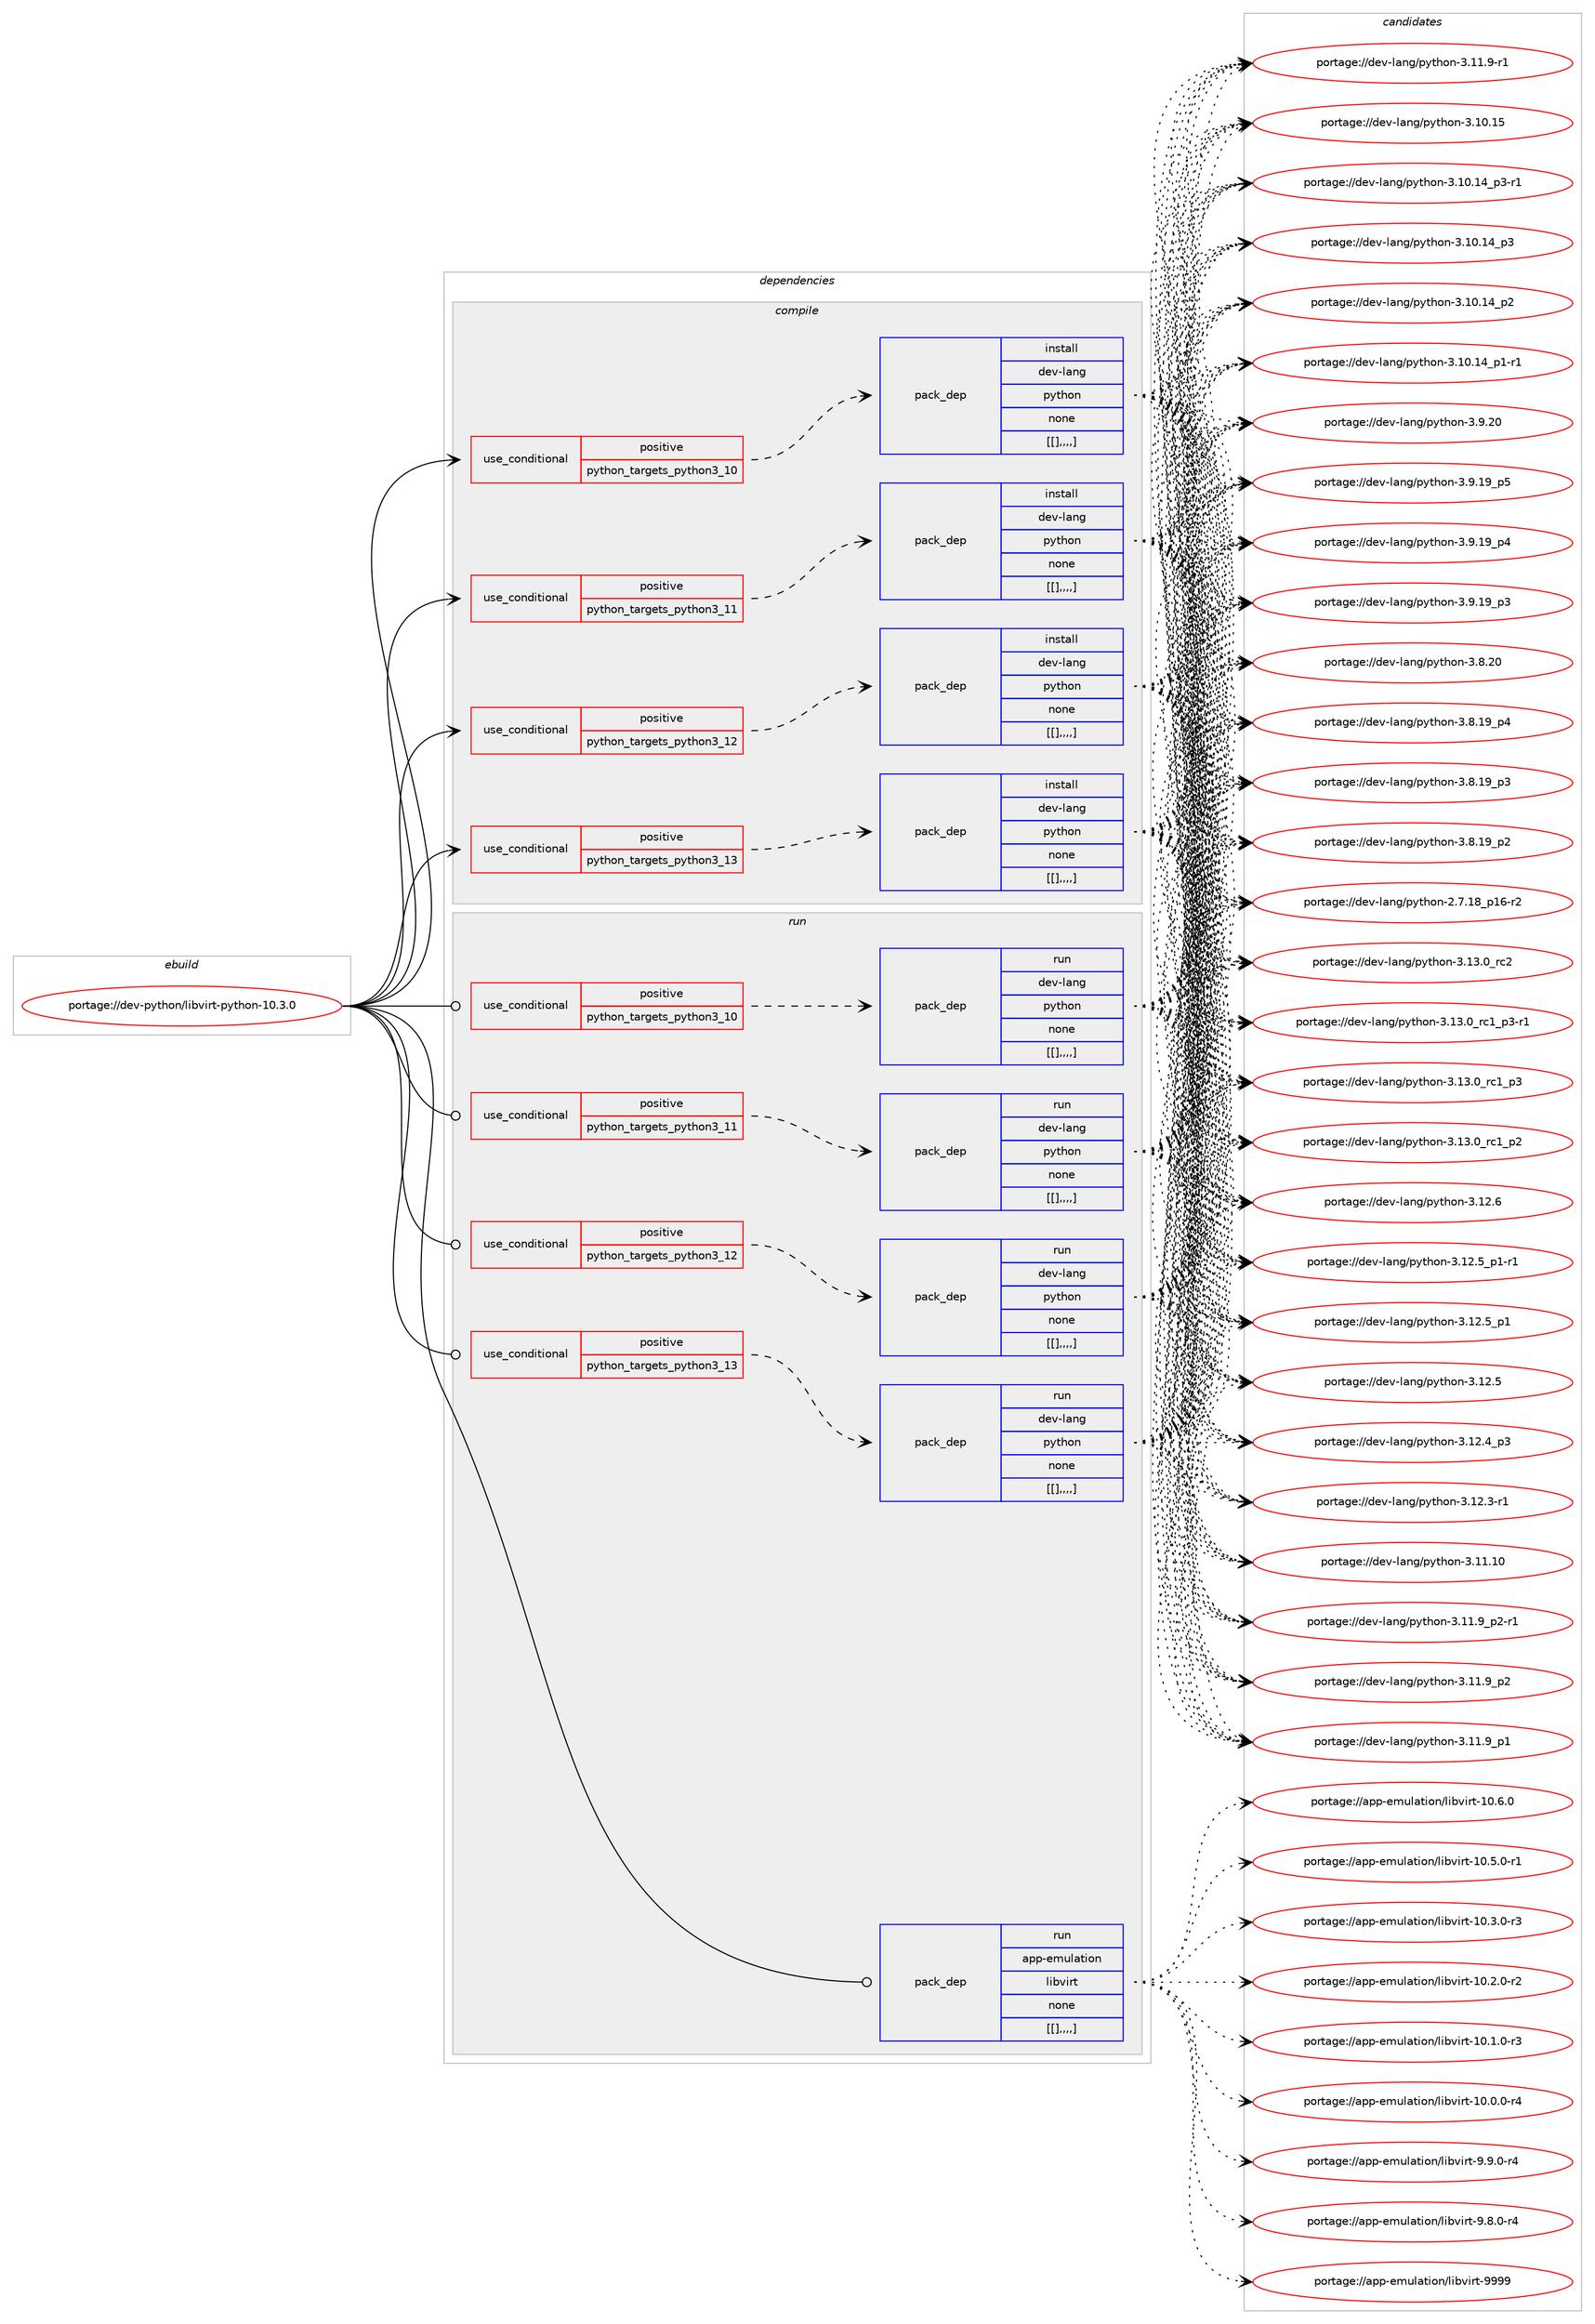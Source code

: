 digraph prolog {

# *************
# Graph options
# *************

newrank=true;
concentrate=true;
compound=true;
graph [rankdir=LR,fontname=Helvetica,fontsize=10,ranksep=1.5];#, ranksep=2.5, nodesep=0.2];
edge  [arrowhead=vee];
node  [fontname=Helvetica,fontsize=10];

# **********
# The ebuild
# **********

subgraph cluster_leftcol {
color=gray;
label=<<i>ebuild</i>>;
id [label="portage://dev-python/libvirt-python-10.3.0", color=red, width=4, href="../dev-python/libvirt-python-10.3.0.svg"];
}

# ****************
# The dependencies
# ****************

subgraph cluster_midcol {
color=gray;
label=<<i>dependencies</i>>;
subgraph cluster_compile {
fillcolor="#eeeeee";
style=filled;
label=<<i>compile</i>>;
subgraph cond34933 {
dependency151051 [label=<<TABLE BORDER="0" CELLBORDER="1" CELLSPACING="0" CELLPADDING="4"><TR><TD ROWSPAN="3" CELLPADDING="10">use_conditional</TD></TR><TR><TD>positive</TD></TR><TR><TD>python_targets_python3_10</TD></TR></TABLE>>, shape=none, color=red];
subgraph pack114900 {
dependency151052 [label=<<TABLE BORDER="0" CELLBORDER="1" CELLSPACING="0" CELLPADDING="4" WIDTH="220"><TR><TD ROWSPAN="6" CELLPADDING="30">pack_dep</TD></TR><TR><TD WIDTH="110">install</TD></TR><TR><TD>dev-lang</TD></TR><TR><TD>python</TD></TR><TR><TD>none</TD></TR><TR><TD>[[],,,,]</TD></TR></TABLE>>, shape=none, color=blue];
}
dependency151051:e -> dependency151052:w [weight=20,style="dashed",arrowhead="vee"];
}
id:e -> dependency151051:w [weight=20,style="solid",arrowhead="vee"];
subgraph cond34934 {
dependency151053 [label=<<TABLE BORDER="0" CELLBORDER="1" CELLSPACING="0" CELLPADDING="4"><TR><TD ROWSPAN="3" CELLPADDING="10">use_conditional</TD></TR><TR><TD>positive</TD></TR><TR><TD>python_targets_python3_11</TD></TR></TABLE>>, shape=none, color=red];
subgraph pack114901 {
dependency151054 [label=<<TABLE BORDER="0" CELLBORDER="1" CELLSPACING="0" CELLPADDING="4" WIDTH="220"><TR><TD ROWSPAN="6" CELLPADDING="30">pack_dep</TD></TR><TR><TD WIDTH="110">install</TD></TR><TR><TD>dev-lang</TD></TR><TR><TD>python</TD></TR><TR><TD>none</TD></TR><TR><TD>[[],,,,]</TD></TR></TABLE>>, shape=none, color=blue];
}
dependency151053:e -> dependency151054:w [weight=20,style="dashed",arrowhead="vee"];
}
id:e -> dependency151053:w [weight=20,style="solid",arrowhead="vee"];
subgraph cond34935 {
dependency151055 [label=<<TABLE BORDER="0" CELLBORDER="1" CELLSPACING="0" CELLPADDING="4"><TR><TD ROWSPAN="3" CELLPADDING="10">use_conditional</TD></TR><TR><TD>positive</TD></TR><TR><TD>python_targets_python3_12</TD></TR></TABLE>>, shape=none, color=red];
subgraph pack114902 {
dependency151056 [label=<<TABLE BORDER="0" CELLBORDER="1" CELLSPACING="0" CELLPADDING="4" WIDTH="220"><TR><TD ROWSPAN="6" CELLPADDING="30">pack_dep</TD></TR><TR><TD WIDTH="110">install</TD></TR><TR><TD>dev-lang</TD></TR><TR><TD>python</TD></TR><TR><TD>none</TD></TR><TR><TD>[[],,,,]</TD></TR></TABLE>>, shape=none, color=blue];
}
dependency151055:e -> dependency151056:w [weight=20,style="dashed",arrowhead="vee"];
}
id:e -> dependency151055:w [weight=20,style="solid",arrowhead="vee"];
subgraph cond34936 {
dependency151057 [label=<<TABLE BORDER="0" CELLBORDER="1" CELLSPACING="0" CELLPADDING="4"><TR><TD ROWSPAN="3" CELLPADDING="10">use_conditional</TD></TR><TR><TD>positive</TD></TR><TR><TD>python_targets_python3_13</TD></TR></TABLE>>, shape=none, color=red];
subgraph pack114903 {
dependency151058 [label=<<TABLE BORDER="0" CELLBORDER="1" CELLSPACING="0" CELLPADDING="4" WIDTH="220"><TR><TD ROWSPAN="6" CELLPADDING="30">pack_dep</TD></TR><TR><TD WIDTH="110">install</TD></TR><TR><TD>dev-lang</TD></TR><TR><TD>python</TD></TR><TR><TD>none</TD></TR><TR><TD>[[],,,,]</TD></TR></TABLE>>, shape=none, color=blue];
}
dependency151057:e -> dependency151058:w [weight=20,style="dashed",arrowhead="vee"];
}
id:e -> dependency151057:w [weight=20,style="solid",arrowhead="vee"];
}
subgraph cluster_compileandrun {
fillcolor="#eeeeee";
style=filled;
label=<<i>compile and run</i>>;
}
subgraph cluster_run {
fillcolor="#eeeeee";
style=filled;
label=<<i>run</i>>;
subgraph cond34937 {
dependency151059 [label=<<TABLE BORDER="0" CELLBORDER="1" CELLSPACING="0" CELLPADDING="4"><TR><TD ROWSPAN="3" CELLPADDING="10">use_conditional</TD></TR><TR><TD>positive</TD></TR><TR><TD>python_targets_python3_10</TD></TR></TABLE>>, shape=none, color=red];
subgraph pack114904 {
dependency151060 [label=<<TABLE BORDER="0" CELLBORDER="1" CELLSPACING="0" CELLPADDING="4" WIDTH="220"><TR><TD ROWSPAN="6" CELLPADDING="30">pack_dep</TD></TR><TR><TD WIDTH="110">run</TD></TR><TR><TD>dev-lang</TD></TR><TR><TD>python</TD></TR><TR><TD>none</TD></TR><TR><TD>[[],,,,]</TD></TR></TABLE>>, shape=none, color=blue];
}
dependency151059:e -> dependency151060:w [weight=20,style="dashed",arrowhead="vee"];
}
id:e -> dependency151059:w [weight=20,style="solid",arrowhead="odot"];
subgraph cond34938 {
dependency151061 [label=<<TABLE BORDER="0" CELLBORDER="1" CELLSPACING="0" CELLPADDING="4"><TR><TD ROWSPAN="3" CELLPADDING="10">use_conditional</TD></TR><TR><TD>positive</TD></TR><TR><TD>python_targets_python3_11</TD></TR></TABLE>>, shape=none, color=red];
subgraph pack114905 {
dependency151062 [label=<<TABLE BORDER="0" CELLBORDER="1" CELLSPACING="0" CELLPADDING="4" WIDTH="220"><TR><TD ROWSPAN="6" CELLPADDING="30">pack_dep</TD></TR><TR><TD WIDTH="110">run</TD></TR><TR><TD>dev-lang</TD></TR><TR><TD>python</TD></TR><TR><TD>none</TD></TR><TR><TD>[[],,,,]</TD></TR></TABLE>>, shape=none, color=blue];
}
dependency151061:e -> dependency151062:w [weight=20,style="dashed",arrowhead="vee"];
}
id:e -> dependency151061:w [weight=20,style="solid",arrowhead="odot"];
subgraph cond34939 {
dependency151063 [label=<<TABLE BORDER="0" CELLBORDER="1" CELLSPACING="0" CELLPADDING="4"><TR><TD ROWSPAN="3" CELLPADDING="10">use_conditional</TD></TR><TR><TD>positive</TD></TR><TR><TD>python_targets_python3_12</TD></TR></TABLE>>, shape=none, color=red];
subgraph pack114906 {
dependency151064 [label=<<TABLE BORDER="0" CELLBORDER="1" CELLSPACING="0" CELLPADDING="4" WIDTH="220"><TR><TD ROWSPAN="6" CELLPADDING="30">pack_dep</TD></TR><TR><TD WIDTH="110">run</TD></TR><TR><TD>dev-lang</TD></TR><TR><TD>python</TD></TR><TR><TD>none</TD></TR><TR><TD>[[],,,,]</TD></TR></TABLE>>, shape=none, color=blue];
}
dependency151063:e -> dependency151064:w [weight=20,style="dashed",arrowhead="vee"];
}
id:e -> dependency151063:w [weight=20,style="solid",arrowhead="odot"];
subgraph cond34940 {
dependency151065 [label=<<TABLE BORDER="0" CELLBORDER="1" CELLSPACING="0" CELLPADDING="4"><TR><TD ROWSPAN="3" CELLPADDING="10">use_conditional</TD></TR><TR><TD>positive</TD></TR><TR><TD>python_targets_python3_13</TD></TR></TABLE>>, shape=none, color=red];
subgraph pack114907 {
dependency151066 [label=<<TABLE BORDER="0" CELLBORDER="1" CELLSPACING="0" CELLPADDING="4" WIDTH="220"><TR><TD ROWSPAN="6" CELLPADDING="30">pack_dep</TD></TR><TR><TD WIDTH="110">run</TD></TR><TR><TD>dev-lang</TD></TR><TR><TD>python</TD></TR><TR><TD>none</TD></TR><TR><TD>[[],,,,]</TD></TR></TABLE>>, shape=none, color=blue];
}
dependency151065:e -> dependency151066:w [weight=20,style="dashed",arrowhead="vee"];
}
id:e -> dependency151065:w [weight=20,style="solid",arrowhead="odot"];
subgraph pack114908 {
dependency151067 [label=<<TABLE BORDER="0" CELLBORDER="1" CELLSPACING="0" CELLPADDING="4" WIDTH="220"><TR><TD ROWSPAN="6" CELLPADDING="30">pack_dep</TD></TR><TR><TD WIDTH="110">run</TD></TR><TR><TD>app-emulation</TD></TR><TR><TD>libvirt</TD></TR><TR><TD>none</TD></TR><TR><TD>[[],,,,]</TD></TR></TABLE>>, shape=none, color=blue];
}
id:e -> dependency151067:w [weight=20,style="solid",arrowhead="odot"];
}
}

# **************
# The candidates
# **************

subgraph cluster_choices {
rank=same;
color=gray;
label=<<i>candidates</i>>;

subgraph choice114900 {
color=black;
nodesep=1;
choice10010111845108971101034711212111610411111045514649514648951149950 [label="portage://dev-lang/python-3.13.0_rc2", color=red, width=4,href="../dev-lang/python-3.13.0_rc2.svg"];
choice1001011184510897110103471121211161041111104551464951464895114994995112514511449 [label="portage://dev-lang/python-3.13.0_rc1_p3-r1", color=red, width=4,href="../dev-lang/python-3.13.0_rc1_p3-r1.svg"];
choice100101118451089711010347112121116104111110455146495146489511499499511251 [label="portage://dev-lang/python-3.13.0_rc1_p3", color=red, width=4,href="../dev-lang/python-3.13.0_rc1_p3.svg"];
choice100101118451089711010347112121116104111110455146495146489511499499511250 [label="portage://dev-lang/python-3.13.0_rc1_p2", color=red, width=4,href="../dev-lang/python-3.13.0_rc1_p2.svg"];
choice10010111845108971101034711212111610411111045514649504654 [label="portage://dev-lang/python-3.12.6", color=red, width=4,href="../dev-lang/python-3.12.6.svg"];
choice1001011184510897110103471121211161041111104551464950465395112494511449 [label="portage://dev-lang/python-3.12.5_p1-r1", color=red, width=4,href="../dev-lang/python-3.12.5_p1-r1.svg"];
choice100101118451089711010347112121116104111110455146495046539511249 [label="portage://dev-lang/python-3.12.5_p1", color=red, width=4,href="../dev-lang/python-3.12.5_p1.svg"];
choice10010111845108971101034711212111610411111045514649504653 [label="portage://dev-lang/python-3.12.5", color=red, width=4,href="../dev-lang/python-3.12.5.svg"];
choice100101118451089711010347112121116104111110455146495046529511251 [label="portage://dev-lang/python-3.12.4_p3", color=red, width=4,href="../dev-lang/python-3.12.4_p3.svg"];
choice100101118451089711010347112121116104111110455146495046514511449 [label="portage://dev-lang/python-3.12.3-r1", color=red, width=4,href="../dev-lang/python-3.12.3-r1.svg"];
choice1001011184510897110103471121211161041111104551464949464948 [label="portage://dev-lang/python-3.11.10", color=red, width=4,href="../dev-lang/python-3.11.10.svg"];
choice1001011184510897110103471121211161041111104551464949465795112504511449 [label="portage://dev-lang/python-3.11.9_p2-r1", color=red, width=4,href="../dev-lang/python-3.11.9_p2-r1.svg"];
choice100101118451089711010347112121116104111110455146494946579511250 [label="portage://dev-lang/python-3.11.9_p2", color=red, width=4,href="../dev-lang/python-3.11.9_p2.svg"];
choice100101118451089711010347112121116104111110455146494946579511249 [label="portage://dev-lang/python-3.11.9_p1", color=red, width=4,href="../dev-lang/python-3.11.9_p1.svg"];
choice100101118451089711010347112121116104111110455146494946574511449 [label="portage://dev-lang/python-3.11.9-r1", color=red, width=4,href="../dev-lang/python-3.11.9-r1.svg"];
choice1001011184510897110103471121211161041111104551464948464953 [label="portage://dev-lang/python-3.10.15", color=red, width=4,href="../dev-lang/python-3.10.15.svg"];
choice100101118451089711010347112121116104111110455146494846495295112514511449 [label="portage://dev-lang/python-3.10.14_p3-r1", color=red, width=4,href="../dev-lang/python-3.10.14_p3-r1.svg"];
choice10010111845108971101034711212111610411111045514649484649529511251 [label="portage://dev-lang/python-3.10.14_p3", color=red, width=4,href="../dev-lang/python-3.10.14_p3.svg"];
choice10010111845108971101034711212111610411111045514649484649529511250 [label="portage://dev-lang/python-3.10.14_p2", color=red, width=4,href="../dev-lang/python-3.10.14_p2.svg"];
choice100101118451089711010347112121116104111110455146494846495295112494511449 [label="portage://dev-lang/python-3.10.14_p1-r1", color=red, width=4,href="../dev-lang/python-3.10.14_p1-r1.svg"];
choice10010111845108971101034711212111610411111045514657465048 [label="portage://dev-lang/python-3.9.20", color=red, width=4,href="../dev-lang/python-3.9.20.svg"];
choice100101118451089711010347112121116104111110455146574649579511253 [label="portage://dev-lang/python-3.9.19_p5", color=red, width=4,href="../dev-lang/python-3.9.19_p5.svg"];
choice100101118451089711010347112121116104111110455146574649579511252 [label="portage://dev-lang/python-3.9.19_p4", color=red, width=4,href="../dev-lang/python-3.9.19_p4.svg"];
choice100101118451089711010347112121116104111110455146574649579511251 [label="portage://dev-lang/python-3.9.19_p3", color=red, width=4,href="../dev-lang/python-3.9.19_p3.svg"];
choice10010111845108971101034711212111610411111045514656465048 [label="portage://dev-lang/python-3.8.20", color=red, width=4,href="../dev-lang/python-3.8.20.svg"];
choice100101118451089711010347112121116104111110455146564649579511252 [label="portage://dev-lang/python-3.8.19_p4", color=red, width=4,href="../dev-lang/python-3.8.19_p4.svg"];
choice100101118451089711010347112121116104111110455146564649579511251 [label="portage://dev-lang/python-3.8.19_p3", color=red, width=4,href="../dev-lang/python-3.8.19_p3.svg"];
choice100101118451089711010347112121116104111110455146564649579511250 [label="portage://dev-lang/python-3.8.19_p2", color=red, width=4,href="../dev-lang/python-3.8.19_p2.svg"];
choice100101118451089711010347112121116104111110455046554649569511249544511450 [label="portage://dev-lang/python-2.7.18_p16-r2", color=red, width=4,href="../dev-lang/python-2.7.18_p16-r2.svg"];
dependency151052:e -> choice10010111845108971101034711212111610411111045514649514648951149950:w [style=dotted,weight="100"];
dependency151052:e -> choice1001011184510897110103471121211161041111104551464951464895114994995112514511449:w [style=dotted,weight="100"];
dependency151052:e -> choice100101118451089711010347112121116104111110455146495146489511499499511251:w [style=dotted,weight="100"];
dependency151052:e -> choice100101118451089711010347112121116104111110455146495146489511499499511250:w [style=dotted,weight="100"];
dependency151052:e -> choice10010111845108971101034711212111610411111045514649504654:w [style=dotted,weight="100"];
dependency151052:e -> choice1001011184510897110103471121211161041111104551464950465395112494511449:w [style=dotted,weight="100"];
dependency151052:e -> choice100101118451089711010347112121116104111110455146495046539511249:w [style=dotted,weight="100"];
dependency151052:e -> choice10010111845108971101034711212111610411111045514649504653:w [style=dotted,weight="100"];
dependency151052:e -> choice100101118451089711010347112121116104111110455146495046529511251:w [style=dotted,weight="100"];
dependency151052:e -> choice100101118451089711010347112121116104111110455146495046514511449:w [style=dotted,weight="100"];
dependency151052:e -> choice1001011184510897110103471121211161041111104551464949464948:w [style=dotted,weight="100"];
dependency151052:e -> choice1001011184510897110103471121211161041111104551464949465795112504511449:w [style=dotted,weight="100"];
dependency151052:e -> choice100101118451089711010347112121116104111110455146494946579511250:w [style=dotted,weight="100"];
dependency151052:e -> choice100101118451089711010347112121116104111110455146494946579511249:w [style=dotted,weight="100"];
dependency151052:e -> choice100101118451089711010347112121116104111110455146494946574511449:w [style=dotted,weight="100"];
dependency151052:e -> choice1001011184510897110103471121211161041111104551464948464953:w [style=dotted,weight="100"];
dependency151052:e -> choice100101118451089711010347112121116104111110455146494846495295112514511449:w [style=dotted,weight="100"];
dependency151052:e -> choice10010111845108971101034711212111610411111045514649484649529511251:w [style=dotted,weight="100"];
dependency151052:e -> choice10010111845108971101034711212111610411111045514649484649529511250:w [style=dotted,weight="100"];
dependency151052:e -> choice100101118451089711010347112121116104111110455146494846495295112494511449:w [style=dotted,weight="100"];
dependency151052:e -> choice10010111845108971101034711212111610411111045514657465048:w [style=dotted,weight="100"];
dependency151052:e -> choice100101118451089711010347112121116104111110455146574649579511253:w [style=dotted,weight="100"];
dependency151052:e -> choice100101118451089711010347112121116104111110455146574649579511252:w [style=dotted,weight="100"];
dependency151052:e -> choice100101118451089711010347112121116104111110455146574649579511251:w [style=dotted,weight="100"];
dependency151052:e -> choice10010111845108971101034711212111610411111045514656465048:w [style=dotted,weight="100"];
dependency151052:e -> choice100101118451089711010347112121116104111110455146564649579511252:w [style=dotted,weight="100"];
dependency151052:e -> choice100101118451089711010347112121116104111110455146564649579511251:w [style=dotted,weight="100"];
dependency151052:e -> choice100101118451089711010347112121116104111110455146564649579511250:w [style=dotted,weight="100"];
dependency151052:e -> choice100101118451089711010347112121116104111110455046554649569511249544511450:w [style=dotted,weight="100"];
}
subgraph choice114901 {
color=black;
nodesep=1;
choice10010111845108971101034711212111610411111045514649514648951149950 [label="portage://dev-lang/python-3.13.0_rc2", color=red, width=4,href="../dev-lang/python-3.13.0_rc2.svg"];
choice1001011184510897110103471121211161041111104551464951464895114994995112514511449 [label="portage://dev-lang/python-3.13.0_rc1_p3-r1", color=red, width=4,href="../dev-lang/python-3.13.0_rc1_p3-r1.svg"];
choice100101118451089711010347112121116104111110455146495146489511499499511251 [label="portage://dev-lang/python-3.13.0_rc1_p3", color=red, width=4,href="../dev-lang/python-3.13.0_rc1_p3.svg"];
choice100101118451089711010347112121116104111110455146495146489511499499511250 [label="portage://dev-lang/python-3.13.0_rc1_p2", color=red, width=4,href="../dev-lang/python-3.13.0_rc1_p2.svg"];
choice10010111845108971101034711212111610411111045514649504654 [label="portage://dev-lang/python-3.12.6", color=red, width=4,href="../dev-lang/python-3.12.6.svg"];
choice1001011184510897110103471121211161041111104551464950465395112494511449 [label="portage://dev-lang/python-3.12.5_p1-r1", color=red, width=4,href="../dev-lang/python-3.12.5_p1-r1.svg"];
choice100101118451089711010347112121116104111110455146495046539511249 [label="portage://dev-lang/python-3.12.5_p1", color=red, width=4,href="../dev-lang/python-3.12.5_p1.svg"];
choice10010111845108971101034711212111610411111045514649504653 [label="portage://dev-lang/python-3.12.5", color=red, width=4,href="../dev-lang/python-3.12.5.svg"];
choice100101118451089711010347112121116104111110455146495046529511251 [label="portage://dev-lang/python-3.12.4_p3", color=red, width=4,href="../dev-lang/python-3.12.4_p3.svg"];
choice100101118451089711010347112121116104111110455146495046514511449 [label="portage://dev-lang/python-3.12.3-r1", color=red, width=4,href="../dev-lang/python-3.12.3-r1.svg"];
choice1001011184510897110103471121211161041111104551464949464948 [label="portage://dev-lang/python-3.11.10", color=red, width=4,href="../dev-lang/python-3.11.10.svg"];
choice1001011184510897110103471121211161041111104551464949465795112504511449 [label="portage://dev-lang/python-3.11.9_p2-r1", color=red, width=4,href="../dev-lang/python-3.11.9_p2-r1.svg"];
choice100101118451089711010347112121116104111110455146494946579511250 [label="portage://dev-lang/python-3.11.9_p2", color=red, width=4,href="../dev-lang/python-3.11.9_p2.svg"];
choice100101118451089711010347112121116104111110455146494946579511249 [label="portage://dev-lang/python-3.11.9_p1", color=red, width=4,href="../dev-lang/python-3.11.9_p1.svg"];
choice100101118451089711010347112121116104111110455146494946574511449 [label="portage://dev-lang/python-3.11.9-r1", color=red, width=4,href="../dev-lang/python-3.11.9-r1.svg"];
choice1001011184510897110103471121211161041111104551464948464953 [label="portage://dev-lang/python-3.10.15", color=red, width=4,href="../dev-lang/python-3.10.15.svg"];
choice100101118451089711010347112121116104111110455146494846495295112514511449 [label="portage://dev-lang/python-3.10.14_p3-r1", color=red, width=4,href="../dev-lang/python-3.10.14_p3-r1.svg"];
choice10010111845108971101034711212111610411111045514649484649529511251 [label="portage://dev-lang/python-3.10.14_p3", color=red, width=4,href="../dev-lang/python-3.10.14_p3.svg"];
choice10010111845108971101034711212111610411111045514649484649529511250 [label="portage://dev-lang/python-3.10.14_p2", color=red, width=4,href="../dev-lang/python-3.10.14_p2.svg"];
choice100101118451089711010347112121116104111110455146494846495295112494511449 [label="portage://dev-lang/python-3.10.14_p1-r1", color=red, width=4,href="../dev-lang/python-3.10.14_p1-r1.svg"];
choice10010111845108971101034711212111610411111045514657465048 [label="portage://dev-lang/python-3.9.20", color=red, width=4,href="../dev-lang/python-3.9.20.svg"];
choice100101118451089711010347112121116104111110455146574649579511253 [label="portage://dev-lang/python-3.9.19_p5", color=red, width=4,href="../dev-lang/python-3.9.19_p5.svg"];
choice100101118451089711010347112121116104111110455146574649579511252 [label="portage://dev-lang/python-3.9.19_p4", color=red, width=4,href="../dev-lang/python-3.9.19_p4.svg"];
choice100101118451089711010347112121116104111110455146574649579511251 [label="portage://dev-lang/python-3.9.19_p3", color=red, width=4,href="../dev-lang/python-3.9.19_p3.svg"];
choice10010111845108971101034711212111610411111045514656465048 [label="portage://dev-lang/python-3.8.20", color=red, width=4,href="../dev-lang/python-3.8.20.svg"];
choice100101118451089711010347112121116104111110455146564649579511252 [label="portage://dev-lang/python-3.8.19_p4", color=red, width=4,href="../dev-lang/python-3.8.19_p4.svg"];
choice100101118451089711010347112121116104111110455146564649579511251 [label="portage://dev-lang/python-3.8.19_p3", color=red, width=4,href="../dev-lang/python-3.8.19_p3.svg"];
choice100101118451089711010347112121116104111110455146564649579511250 [label="portage://dev-lang/python-3.8.19_p2", color=red, width=4,href="../dev-lang/python-3.8.19_p2.svg"];
choice100101118451089711010347112121116104111110455046554649569511249544511450 [label="portage://dev-lang/python-2.7.18_p16-r2", color=red, width=4,href="../dev-lang/python-2.7.18_p16-r2.svg"];
dependency151054:e -> choice10010111845108971101034711212111610411111045514649514648951149950:w [style=dotted,weight="100"];
dependency151054:e -> choice1001011184510897110103471121211161041111104551464951464895114994995112514511449:w [style=dotted,weight="100"];
dependency151054:e -> choice100101118451089711010347112121116104111110455146495146489511499499511251:w [style=dotted,weight="100"];
dependency151054:e -> choice100101118451089711010347112121116104111110455146495146489511499499511250:w [style=dotted,weight="100"];
dependency151054:e -> choice10010111845108971101034711212111610411111045514649504654:w [style=dotted,weight="100"];
dependency151054:e -> choice1001011184510897110103471121211161041111104551464950465395112494511449:w [style=dotted,weight="100"];
dependency151054:e -> choice100101118451089711010347112121116104111110455146495046539511249:w [style=dotted,weight="100"];
dependency151054:e -> choice10010111845108971101034711212111610411111045514649504653:w [style=dotted,weight="100"];
dependency151054:e -> choice100101118451089711010347112121116104111110455146495046529511251:w [style=dotted,weight="100"];
dependency151054:e -> choice100101118451089711010347112121116104111110455146495046514511449:w [style=dotted,weight="100"];
dependency151054:e -> choice1001011184510897110103471121211161041111104551464949464948:w [style=dotted,weight="100"];
dependency151054:e -> choice1001011184510897110103471121211161041111104551464949465795112504511449:w [style=dotted,weight="100"];
dependency151054:e -> choice100101118451089711010347112121116104111110455146494946579511250:w [style=dotted,weight="100"];
dependency151054:e -> choice100101118451089711010347112121116104111110455146494946579511249:w [style=dotted,weight="100"];
dependency151054:e -> choice100101118451089711010347112121116104111110455146494946574511449:w [style=dotted,weight="100"];
dependency151054:e -> choice1001011184510897110103471121211161041111104551464948464953:w [style=dotted,weight="100"];
dependency151054:e -> choice100101118451089711010347112121116104111110455146494846495295112514511449:w [style=dotted,weight="100"];
dependency151054:e -> choice10010111845108971101034711212111610411111045514649484649529511251:w [style=dotted,weight="100"];
dependency151054:e -> choice10010111845108971101034711212111610411111045514649484649529511250:w [style=dotted,weight="100"];
dependency151054:e -> choice100101118451089711010347112121116104111110455146494846495295112494511449:w [style=dotted,weight="100"];
dependency151054:e -> choice10010111845108971101034711212111610411111045514657465048:w [style=dotted,weight="100"];
dependency151054:e -> choice100101118451089711010347112121116104111110455146574649579511253:w [style=dotted,weight="100"];
dependency151054:e -> choice100101118451089711010347112121116104111110455146574649579511252:w [style=dotted,weight="100"];
dependency151054:e -> choice100101118451089711010347112121116104111110455146574649579511251:w [style=dotted,weight="100"];
dependency151054:e -> choice10010111845108971101034711212111610411111045514656465048:w [style=dotted,weight="100"];
dependency151054:e -> choice100101118451089711010347112121116104111110455146564649579511252:w [style=dotted,weight="100"];
dependency151054:e -> choice100101118451089711010347112121116104111110455146564649579511251:w [style=dotted,weight="100"];
dependency151054:e -> choice100101118451089711010347112121116104111110455146564649579511250:w [style=dotted,weight="100"];
dependency151054:e -> choice100101118451089711010347112121116104111110455046554649569511249544511450:w [style=dotted,weight="100"];
}
subgraph choice114902 {
color=black;
nodesep=1;
choice10010111845108971101034711212111610411111045514649514648951149950 [label="portage://dev-lang/python-3.13.0_rc2", color=red, width=4,href="../dev-lang/python-3.13.0_rc2.svg"];
choice1001011184510897110103471121211161041111104551464951464895114994995112514511449 [label="portage://dev-lang/python-3.13.0_rc1_p3-r1", color=red, width=4,href="../dev-lang/python-3.13.0_rc1_p3-r1.svg"];
choice100101118451089711010347112121116104111110455146495146489511499499511251 [label="portage://dev-lang/python-3.13.0_rc1_p3", color=red, width=4,href="../dev-lang/python-3.13.0_rc1_p3.svg"];
choice100101118451089711010347112121116104111110455146495146489511499499511250 [label="portage://dev-lang/python-3.13.0_rc1_p2", color=red, width=4,href="../dev-lang/python-3.13.0_rc1_p2.svg"];
choice10010111845108971101034711212111610411111045514649504654 [label="portage://dev-lang/python-3.12.6", color=red, width=4,href="../dev-lang/python-3.12.6.svg"];
choice1001011184510897110103471121211161041111104551464950465395112494511449 [label="portage://dev-lang/python-3.12.5_p1-r1", color=red, width=4,href="../dev-lang/python-3.12.5_p1-r1.svg"];
choice100101118451089711010347112121116104111110455146495046539511249 [label="portage://dev-lang/python-3.12.5_p1", color=red, width=4,href="../dev-lang/python-3.12.5_p1.svg"];
choice10010111845108971101034711212111610411111045514649504653 [label="portage://dev-lang/python-3.12.5", color=red, width=4,href="../dev-lang/python-3.12.5.svg"];
choice100101118451089711010347112121116104111110455146495046529511251 [label="portage://dev-lang/python-3.12.4_p3", color=red, width=4,href="../dev-lang/python-3.12.4_p3.svg"];
choice100101118451089711010347112121116104111110455146495046514511449 [label="portage://dev-lang/python-3.12.3-r1", color=red, width=4,href="../dev-lang/python-3.12.3-r1.svg"];
choice1001011184510897110103471121211161041111104551464949464948 [label="portage://dev-lang/python-3.11.10", color=red, width=4,href="../dev-lang/python-3.11.10.svg"];
choice1001011184510897110103471121211161041111104551464949465795112504511449 [label="portage://dev-lang/python-3.11.9_p2-r1", color=red, width=4,href="../dev-lang/python-3.11.9_p2-r1.svg"];
choice100101118451089711010347112121116104111110455146494946579511250 [label="portage://dev-lang/python-3.11.9_p2", color=red, width=4,href="../dev-lang/python-3.11.9_p2.svg"];
choice100101118451089711010347112121116104111110455146494946579511249 [label="portage://dev-lang/python-3.11.9_p1", color=red, width=4,href="../dev-lang/python-3.11.9_p1.svg"];
choice100101118451089711010347112121116104111110455146494946574511449 [label="portage://dev-lang/python-3.11.9-r1", color=red, width=4,href="../dev-lang/python-3.11.9-r1.svg"];
choice1001011184510897110103471121211161041111104551464948464953 [label="portage://dev-lang/python-3.10.15", color=red, width=4,href="../dev-lang/python-3.10.15.svg"];
choice100101118451089711010347112121116104111110455146494846495295112514511449 [label="portage://dev-lang/python-3.10.14_p3-r1", color=red, width=4,href="../dev-lang/python-3.10.14_p3-r1.svg"];
choice10010111845108971101034711212111610411111045514649484649529511251 [label="portage://dev-lang/python-3.10.14_p3", color=red, width=4,href="../dev-lang/python-3.10.14_p3.svg"];
choice10010111845108971101034711212111610411111045514649484649529511250 [label="portage://dev-lang/python-3.10.14_p2", color=red, width=4,href="../dev-lang/python-3.10.14_p2.svg"];
choice100101118451089711010347112121116104111110455146494846495295112494511449 [label="portage://dev-lang/python-3.10.14_p1-r1", color=red, width=4,href="../dev-lang/python-3.10.14_p1-r1.svg"];
choice10010111845108971101034711212111610411111045514657465048 [label="portage://dev-lang/python-3.9.20", color=red, width=4,href="../dev-lang/python-3.9.20.svg"];
choice100101118451089711010347112121116104111110455146574649579511253 [label="portage://dev-lang/python-3.9.19_p5", color=red, width=4,href="../dev-lang/python-3.9.19_p5.svg"];
choice100101118451089711010347112121116104111110455146574649579511252 [label="portage://dev-lang/python-3.9.19_p4", color=red, width=4,href="../dev-lang/python-3.9.19_p4.svg"];
choice100101118451089711010347112121116104111110455146574649579511251 [label="portage://dev-lang/python-3.9.19_p3", color=red, width=4,href="../dev-lang/python-3.9.19_p3.svg"];
choice10010111845108971101034711212111610411111045514656465048 [label="portage://dev-lang/python-3.8.20", color=red, width=4,href="../dev-lang/python-3.8.20.svg"];
choice100101118451089711010347112121116104111110455146564649579511252 [label="portage://dev-lang/python-3.8.19_p4", color=red, width=4,href="../dev-lang/python-3.8.19_p4.svg"];
choice100101118451089711010347112121116104111110455146564649579511251 [label="portage://dev-lang/python-3.8.19_p3", color=red, width=4,href="../dev-lang/python-3.8.19_p3.svg"];
choice100101118451089711010347112121116104111110455146564649579511250 [label="portage://dev-lang/python-3.8.19_p2", color=red, width=4,href="../dev-lang/python-3.8.19_p2.svg"];
choice100101118451089711010347112121116104111110455046554649569511249544511450 [label="portage://dev-lang/python-2.7.18_p16-r2", color=red, width=4,href="../dev-lang/python-2.7.18_p16-r2.svg"];
dependency151056:e -> choice10010111845108971101034711212111610411111045514649514648951149950:w [style=dotted,weight="100"];
dependency151056:e -> choice1001011184510897110103471121211161041111104551464951464895114994995112514511449:w [style=dotted,weight="100"];
dependency151056:e -> choice100101118451089711010347112121116104111110455146495146489511499499511251:w [style=dotted,weight="100"];
dependency151056:e -> choice100101118451089711010347112121116104111110455146495146489511499499511250:w [style=dotted,weight="100"];
dependency151056:e -> choice10010111845108971101034711212111610411111045514649504654:w [style=dotted,weight="100"];
dependency151056:e -> choice1001011184510897110103471121211161041111104551464950465395112494511449:w [style=dotted,weight="100"];
dependency151056:e -> choice100101118451089711010347112121116104111110455146495046539511249:w [style=dotted,weight="100"];
dependency151056:e -> choice10010111845108971101034711212111610411111045514649504653:w [style=dotted,weight="100"];
dependency151056:e -> choice100101118451089711010347112121116104111110455146495046529511251:w [style=dotted,weight="100"];
dependency151056:e -> choice100101118451089711010347112121116104111110455146495046514511449:w [style=dotted,weight="100"];
dependency151056:e -> choice1001011184510897110103471121211161041111104551464949464948:w [style=dotted,weight="100"];
dependency151056:e -> choice1001011184510897110103471121211161041111104551464949465795112504511449:w [style=dotted,weight="100"];
dependency151056:e -> choice100101118451089711010347112121116104111110455146494946579511250:w [style=dotted,weight="100"];
dependency151056:e -> choice100101118451089711010347112121116104111110455146494946579511249:w [style=dotted,weight="100"];
dependency151056:e -> choice100101118451089711010347112121116104111110455146494946574511449:w [style=dotted,weight="100"];
dependency151056:e -> choice1001011184510897110103471121211161041111104551464948464953:w [style=dotted,weight="100"];
dependency151056:e -> choice100101118451089711010347112121116104111110455146494846495295112514511449:w [style=dotted,weight="100"];
dependency151056:e -> choice10010111845108971101034711212111610411111045514649484649529511251:w [style=dotted,weight="100"];
dependency151056:e -> choice10010111845108971101034711212111610411111045514649484649529511250:w [style=dotted,weight="100"];
dependency151056:e -> choice100101118451089711010347112121116104111110455146494846495295112494511449:w [style=dotted,weight="100"];
dependency151056:e -> choice10010111845108971101034711212111610411111045514657465048:w [style=dotted,weight="100"];
dependency151056:e -> choice100101118451089711010347112121116104111110455146574649579511253:w [style=dotted,weight="100"];
dependency151056:e -> choice100101118451089711010347112121116104111110455146574649579511252:w [style=dotted,weight="100"];
dependency151056:e -> choice100101118451089711010347112121116104111110455146574649579511251:w [style=dotted,weight="100"];
dependency151056:e -> choice10010111845108971101034711212111610411111045514656465048:w [style=dotted,weight="100"];
dependency151056:e -> choice100101118451089711010347112121116104111110455146564649579511252:w [style=dotted,weight="100"];
dependency151056:e -> choice100101118451089711010347112121116104111110455146564649579511251:w [style=dotted,weight="100"];
dependency151056:e -> choice100101118451089711010347112121116104111110455146564649579511250:w [style=dotted,weight="100"];
dependency151056:e -> choice100101118451089711010347112121116104111110455046554649569511249544511450:w [style=dotted,weight="100"];
}
subgraph choice114903 {
color=black;
nodesep=1;
choice10010111845108971101034711212111610411111045514649514648951149950 [label="portage://dev-lang/python-3.13.0_rc2", color=red, width=4,href="../dev-lang/python-3.13.0_rc2.svg"];
choice1001011184510897110103471121211161041111104551464951464895114994995112514511449 [label="portage://dev-lang/python-3.13.0_rc1_p3-r1", color=red, width=4,href="../dev-lang/python-3.13.0_rc1_p3-r1.svg"];
choice100101118451089711010347112121116104111110455146495146489511499499511251 [label="portage://dev-lang/python-3.13.0_rc1_p3", color=red, width=4,href="../dev-lang/python-3.13.0_rc1_p3.svg"];
choice100101118451089711010347112121116104111110455146495146489511499499511250 [label="portage://dev-lang/python-3.13.0_rc1_p2", color=red, width=4,href="../dev-lang/python-3.13.0_rc1_p2.svg"];
choice10010111845108971101034711212111610411111045514649504654 [label="portage://dev-lang/python-3.12.6", color=red, width=4,href="../dev-lang/python-3.12.6.svg"];
choice1001011184510897110103471121211161041111104551464950465395112494511449 [label="portage://dev-lang/python-3.12.5_p1-r1", color=red, width=4,href="../dev-lang/python-3.12.5_p1-r1.svg"];
choice100101118451089711010347112121116104111110455146495046539511249 [label="portage://dev-lang/python-3.12.5_p1", color=red, width=4,href="../dev-lang/python-3.12.5_p1.svg"];
choice10010111845108971101034711212111610411111045514649504653 [label="portage://dev-lang/python-3.12.5", color=red, width=4,href="../dev-lang/python-3.12.5.svg"];
choice100101118451089711010347112121116104111110455146495046529511251 [label="portage://dev-lang/python-3.12.4_p3", color=red, width=4,href="../dev-lang/python-3.12.4_p3.svg"];
choice100101118451089711010347112121116104111110455146495046514511449 [label="portage://dev-lang/python-3.12.3-r1", color=red, width=4,href="../dev-lang/python-3.12.3-r1.svg"];
choice1001011184510897110103471121211161041111104551464949464948 [label="portage://dev-lang/python-3.11.10", color=red, width=4,href="../dev-lang/python-3.11.10.svg"];
choice1001011184510897110103471121211161041111104551464949465795112504511449 [label="portage://dev-lang/python-3.11.9_p2-r1", color=red, width=4,href="../dev-lang/python-3.11.9_p2-r1.svg"];
choice100101118451089711010347112121116104111110455146494946579511250 [label="portage://dev-lang/python-3.11.9_p2", color=red, width=4,href="../dev-lang/python-3.11.9_p2.svg"];
choice100101118451089711010347112121116104111110455146494946579511249 [label="portage://dev-lang/python-3.11.9_p1", color=red, width=4,href="../dev-lang/python-3.11.9_p1.svg"];
choice100101118451089711010347112121116104111110455146494946574511449 [label="portage://dev-lang/python-3.11.9-r1", color=red, width=4,href="../dev-lang/python-3.11.9-r1.svg"];
choice1001011184510897110103471121211161041111104551464948464953 [label="portage://dev-lang/python-3.10.15", color=red, width=4,href="../dev-lang/python-3.10.15.svg"];
choice100101118451089711010347112121116104111110455146494846495295112514511449 [label="portage://dev-lang/python-3.10.14_p3-r1", color=red, width=4,href="../dev-lang/python-3.10.14_p3-r1.svg"];
choice10010111845108971101034711212111610411111045514649484649529511251 [label="portage://dev-lang/python-3.10.14_p3", color=red, width=4,href="../dev-lang/python-3.10.14_p3.svg"];
choice10010111845108971101034711212111610411111045514649484649529511250 [label="portage://dev-lang/python-3.10.14_p2", color=red, width=4,href="../dev-lang/python-3.10.14_p2.svg"];
choice100101118451089711010347112121116104111110455146494846495295112494511449 [label="portage://dev-lang/python-3.10.14_p1-r1", color=red, width=4,href="../dev-lang/python-3.10.14_p1-r1.svg"];
choice10010111845108971101034711212111610411111045514657465048 [label="portage://dev-lang/python-3.9.20", color=red, width=4,href="../dev-lang/python-3.9.20.svg"];
choice100101118451089711010347112121116104111110455146574649579511253 [label="portage://dev-lang/python-3.9.19_p5", color=red, width=4,href="../dev-lang/python-3.9.19_p5.svg"];
choice100101118451089711010347112121116104111110455146574649579511252 [label="portage://dev-lang/python-3.9.19_p4", color=red, width=4,href="../dev-lang/python-3.9.19_p4.svg"];
choice100101118451089711010347112121116104111110455146574649579511251 [label="portage://dev-lang/python-3.9.19_p3", color=red, width=4,href="../dev-lang/python-3.9.19_p3.svg"];
choice10010111845108971101034711212111610411111045514656465048 [label="portage://dev-lang/python-3.8.20", color=red, width=4,href="../dev-lang/python-3.8.20.svg"];
choice100101118451089711010347112121116104111110455146564649579511252 [label="portage://dev-lang/python-3.8.19_p4", color=red, width=4,href="../dev-lang/python-3.8.19_p4.svg"];
choice100101118451089711010347112121116104111110455146564649579511251 [label="portage://dev-lang/python-3.8.19_p3", color=red, width=4,href="../dev-lang/python-3.8.19_p3.svg"];
choice100101118451089711010347112121116104111110455146564649579511250 [label="portage://dev-lang/python-3.8.19_p2", color=red, width=4,href="../dev-lang/python-3.8.19_p2.svg"];
choice100101118451089711010347112121116104111110455046554649569511249544511450 [label="portage://dev-lang/python-2.7.18_p16-r2", color=red, width=4,href="../dev-lang/python-2.7.18_p16-r2.svg"];
dependency151058:e -> choice10010111845108971101034711212111610411111045514649514648951149950:w [style=dotted,weight="100"];
dependency151058:e -> choice1001011184510897110103471121211161041111104551464951464895114994995112514511449:w [style=dotted,weight="100"];
dependency151058:e -> choice100101118451089711010347112121116104111110455146495146489511499499511251:w [style=dotted,weight="100"];
dependency151058:e -> choice100101118451089711010347112121116104111110455146495146489511499499511250:w [style=dotted,weight="100"];
dependency151058:e -> choice10010111845108971101034711212111610411111045514649504654:w [style=dotted,weight="100"];
dependency151058:e -> choice1001011184510897110103471121211161041111104551464950465395112494511449:w [style=dotted,weight="100"];
dependency151058:e -> choice100101118451089711010347112121116104111110455146495046539511249:w [style=dotted,weight="100"];
dependency151058:e -> choice10010111845108971101034711212111610411111045514649504653:w [style=dotted,weight="100"];
dependency151058:e -> choice100101118451089711010347112121116104111110455146495046529511251:w [style=dotted,weight="100"];
dependency151058:e -> choice100101118451089711010347112121116104111110455146495046514511449:w [style=dotted,weight="100"];
dependency151058:e -> choice1001011184510897110103471121211161041111104551464949464948:w [style=dotted,weight="100"];
dependency151058:e -> choice1001011184510897110103471121211161041111104551464949465795112504511449:w [style=dotted,weight="100"];
dependency151058:e -> choice100101118451089711010347112121116104111110455146494946579511250:w [style=dotted,weight="100"];
dependency151058:e -> choice100101118451089711010347112121116104111110455146494946579511249:w [style=dotted,weight="100"];
dependency151058:e -> choice100101118451089711010347112121116104111110455146494946574511449:w [style=dotted,weight="100"];
dependency151058:e -> choice1001011184510897110103471121211161041111104551464948464953:w [style=dotted,weight="100"];
dependency151058:e -> choice100101118451089711010347112121116104111110455146494846495295112514511449:w [style=dotted,weight="100"];
dependency151058:e -> choice10010111845108971101034711212111610411111045514649484649529511251:w [style=dotted,weight="100"];
dependency151058:e -> choice10010111845108971101034711212111610411111045514649484649529511250:w [style=dotted,weight="100"];
dependency151058:e -> choice100101118451089711010347112121116104111110455146494846495295112494511449:w [style=dotted,weight="100"];
dependency151058:e -> choice10010111845108971101034711212111610411111045514657465048:w [style=dotted,weight="100"];
dependency151058:e -> choice100101118451089711010347112121116104111110455146574649579511253:w [style=dotted,weight="100"];
dependency151058:e -> choice100101118451089711010347112121116104111110455146574649579511252:w [style=dotted,weight="100"];
dependency151058:e -> choice100101118451089711010347112121116104111110455146574649579511251:w [style=dotted,weight="100"];
dependency151058:e -> choice10010111845108971101034711212111610411111045514656465048:w [style=dotted,weight="100"];
dependency151058:e -> choice100101118451089711010347112121116104111110455146564649579511252:w [style=dotted,weight="100"];
dependency151058:e -> choice100101118451089711010347112121116104111110455146564649579511251:w [style=dotted,weight="100"];
dependency151058:e -> choice100101118451089711010347112121116104111110455146564649579511250:w [style=dotted,weight="100"];
dependency151058:e -> choice100101118451089711010347112121116104111110455046554649569511249544511450:w [style=dotted,weight="100"];
}
subgraph choice114904 {
color=black;
nodesep=1;
choice10010111845108971101034711212111610411111045514649514648951149950 [label="portage://dev-lang/python-3.13.0_rc2", color=red, width=4,href="../dev-lang/python-3.13.0_rc2.svg"];
choice1001011184510897110103471121211161041111104551464951464895114994995112514511449 [label="portage://dev-lang/python-3.13.0_rc1_p3-r1", color=red, width=4,href="../dev-lang/python-3.13.0_rc1_p3-r1.svg"];
choice100101118451089711010347112121116104111110455146495146489511499499511251 [label="portage://dev-lang/python-3.13.0_rc1_p3", color=red, width=4,href="../dev-lang/python-3.13.0_rc1_p3.svg"];
choice100101118451089711010347112121116104111110455146495146489511499499511250 [label="portage://dev-lang/python-3.13.0_rc1_p2", color=red, width=4,href="../dev-lang/python-3.13.0_rc1_p2.svg"];
choice10010111845108971101034711212111610411111045514649504654 [label="portage://dev-lang/python-3.12.6", color=red, width=4,href="../dev-lang/python-3.12.6.svg"];
choice1001011184510897110103471121211161041111104551464950465395112494511449 [label="portage://dev-lang/python-3.12.5_p1-r1", color=red, width=4,href="../dev-lang/python-3.12.5_p1-r1.svg"];
choice100101118451089711010347112121116104111110455146495046539511249 [label="portage://dev-lang/python-3.12.5_p1", color=red, width=4,href="../dev-lang/python-3.12.5_p1.svg"];
choice10010111845108971101034711212111610411111045514649504653 [label="portage://dev-lang/python-3.12.5", color=red, width=4,href="../dev-lang/python-3.12.5.svg"];
choice100101118451089711010347112121116104111110455146495046529511251 [label="portage://dev-lang/python-3.12.4_p3", color=red, width=4,href="../dev-lang/python-3.12.4_p3.svg"];
choice100101118451089711010347112121116104111110455146495046514511449 [label="portage://dev-lang/python-3.12.3-r1", color=red, width=4,href="../dev-lang/python-3.12.3-r1.svg"];
choice1001011184510897110103471121211161041111104551464949464948 [label="portage://dev-lang/python-3.11.10", color=red, width=4,href="../dev-lang/python-3.11.10.svg"];
choice1001011184510897110103471121211161041111104551464949465795112504511449 [label="portage://dev-lang/python-3.11.9_p2-r1", color=red, width=4,href="../dev-lang/python-3.11.9_p2-r1.svg"];
choice100101118451089711010347112121116104111110455146494946579511250 [label="portage://dev-lang/python-3.11.9_p2", color=red, width=4,href="../dev-lang/python-3.11.9_p2.svg"];
choice100101118451089711010347112121116104111110455146494946579511249 [label="portage://dev-lang/python-3.11.9_p1", color=red, width=4,href="../dev-lang/python-3.11.9_p1.svg"];
choice100101118451089711010347112121116104111110455146494946574511449 [label="portage://dev-lang/python-3.11.9-r1", color=red, width=4,href="../dev-lang/python-3.11.9-r1.svg"];
choice1001011184510897110103471121211161041111104551464948464953 [label="portage://dev-lang/python-3.10.15", color=red, width=4,href="../dev-lang/python-3.10.15.svg"];
choice100101118451089711010347112121116104111110455146494846495295112514511449 [label="portage://dev-lang/python-3.10.14_p3-r1", color=red, width=4,href="../dev-lang/python-3.10.14_p3-r1.svg"];
choice10010111845108971101034711212111610411111045514649484649529511251 [label="portage://dev-lang/python-3.10.14_p3", color=red, width=4,href="../dev-lang/python-3.10.14_p3.svg"];
choice10010111845108971101034711212111610411111045514649484649529511250 [label="portage://dev-lang/python-3.10.14_p2", color=red, width=4,href="../dev-lang/python-3.10.14_p2.svg"];
choice100101118451089711010347112121116104111110455146494846495295112494511449 [label="portage://dev-lang/python-3.10.14_p1-r1", color=red, width=4,href="../dev-lang/python-3.10.14_p1-r1.svg"];
choice10010111845108971101034711212111610411111045514657465048 [label="portage://dev-lang/python-3.9.20", color=red, width=4,href="../dev-lang/python-3.9.20.svg"];
choice100101118451089711010347112121116104111110455146574649579511253 [label="portage://dev-lang/python-3.9.19_p5", color=red, width=4,href="../dev-lang/python-3.9.19_p5.svg"];
choice100101118451089711010347112121116104111110455146574649579511252 [label="portage://dev-lang/python-3.9.19_p4", color=red, width=4,href="../dev-lang/python-3.9.19_p4.svg"];
choice100101118451089711010347112121116104111110455146574649579511251 [label="portage://dev-lang/python-3.9.19_p3", color=red, width=4,href="../dev-lang/python-3.9.19_p3.svg"];
choice10010111845108971101034711212111610411111045514656465048 [label="portage://dev-lang/python-3.8.20", color=red, width=4,href="../dev-lang/python-3.8.20.svg"];
choice100101118451089711010347112121116104111110455146564649579511252 [label="portage://dev-lang/python-3.8.19_p4", color=red, width=4,href="../dev-lang/python-3.8.19_p4.svg"];
choice100101118451089711010347112121116104111110455146564649579511251 [label="portage://dev-lang/python-3.8.19_p3", color=red, width=4,href="../dev-lang/python-3.8.19_p3.svg"];
choice100101118451089711010347112121116104111110455146564649579511250 [label="portage://dev-lang/python-3.8.19_p2", color=red, width=4,href="../dev-lang/python-3.8.19_p2.svg"];
choice100101118451089711010347112121116104111110455046554649569511249544511450 [label="portage://dev-lang/python-2.7.18_p16-r2", color=red, width=4,href="../dev-lang/python-2.7.18_p16-r2.svg"];
dependency151060:e -> choice10010111845108971101034711212111610411111045514649514648951149950:w [style=dotted,weight="100"];
dependency151060:e -> choice1001011184510897110103471121211161041111104551464951464895114994995112514511449:w [style=dotted,weight="100"];
dependency151060:e -> choice100101118451089711010347112121116104111110455146495146489511499499511251:w [style=dotted,weight="100"];
dependency151060:e -> choice100101118451089711010347112121116104111110455146495146489511499499511250:w [style=dotted,weight="100"];
dependency151060:e -> choice10010111845108971101034711212111610411111045514649504654:w [style=dotted,weight="100"];
dependency151060:e -> choice1001011184510897110103471121211161041111104551464950465395112494511449:w [style=dotted,weight="100"];
dependency151060:e -> choice100101118451089711010347112121116104111110455146495046539511249:w [style=dotted,weight="100"];
dependency151060:e -> choice10010111845108971101034711212111610411111045514649504653:w [style=dotted,weight="100"];
dependency151060:e -> choice100101118451089711010347112121116104111110455146495046529511251:w [style=dotted,weight="100"];
dependency151060:e -> choice100101118451089711010347112121116104111110455146495046514511449:w [style=dotted,weight="100"];
dependency151060:e -> choice1001011184510897110103471121211161041111104551464949464948:w [style=dotted,weight="100"];
dependency151060:e -> choice1001011184510897110103471121211161041111104551464949465795112504511449:w [style=dotted,weight="100"];
dependency151060:e -> choice100101118451089711010347112121116104111110455146494946579511250:w [style=dotted,weight="100"];
dependency151060:e -> choice100101118451089711010347112121116104111110455146494946579511249:w [style=dotted,weight="100"];
dependency151060:e -> choice100101118451089711010347112121116104111110455146494946574511449:w [style=dotted,weight="100"];
dependency151060:e -> choice1001011184510897110103471121211161041111104551464948464953:w [style=dotted,weight="100"];
dependency151060:e -> choice100101118451089711010347112121116104111110455146494846495295112514511449:w [style=dotted,weight="100"];
dependency151060:e -> choice10010111845108971101034711212111610411111045514649484649529511251:w [style=dotted,weight="100"];
dependency151060:e -> choice10010111845108971101034711212111610411111045514649484649529511250:w [style=dotted,weight="100"];
dependency151060:e -> choice100101118451089711010347112121116104111110455146494846495295112494511449:w [style=dotted,weight="100"];
dependency151060:e -> choice10010111845108971101034711212111610411111045514657465048:w [style=dotted,weight="100"];
dependency151060:e -> choice100101118451089711010347112121116104111110455146574649579511253:w [style=dotted,weight="100"];
dependency151060:e -> choice100101118451089711010347112121116104111110455146574649579511252:w [style=dotted,weight="100"];
dependency151060:e -> choice100101118451089711010347112121116104111110455146574649579511251:w [style=dotted,weight="100"];
dependency151060:e -> choice10010111845108971101034711212111610411111045514656465048:w [style=dotted,weight="100"];
dependency151060:e -> choice100101118451089711010347112121116104111110455146564649579511252:w [style=dotted,weight="100"];
dependency151060:e -> choice100101118451089711010347112121116104111110455146564649579511251:w [style=dotted,weight="100"];
dependency151060:e -> choice100101118451089711010347112121116104111110455146564649579511250:w [style=dotted,weight="100"];
dependency151060:e -> choice100101118451089711010347112121116104111110455046554649569511249544511450:w [style=dotted,weight="100"];
}
subgraph choice114905 {
color=black;
nodesep=1;
choice10010111845108971101034711212111610411111045514649514648951149950 [label="portage://dev-lang/python-3.13.0_rc2", color=red, width=4,href="../dev-lang/python-3.13.0_rc2.svg"];
choice1001011184510897110103471121211161041111104551464951464895114994995112514511449 [label="portage://dev-lang/python-3.13.0_rc1_p3-r1", color=red, width=4,href="../dev-lang/python-3.13.0_rc1_p3-r1.svg"];
choice100101118451089711010347112121116104111110455146495146489511499499511251 [label="portage://dev-lang/python-3.13.0_rc1_p3", color=red, width=4,href="../dev-lang/python-3.13.0_rc1_p3.svg"];
choice100101118451089711010347112121116104111110455146495146489511499499511250 [label="portage://dev-lang/python-3.13.0_rc1_p2", color=red, width=4,href="../dev-lang/python-3.13.0_rc1_p2.svg"];
choice10010111845108971101034711212111610411111045514649504654 [label="portage://dev-lang/python-3.12.6", color=red, width=4,href="../dev-lang/python-3.12.6.svg"];
choice1001011184510897110103471121211161041111104551464950465395112494511449 [label="portage://dev-lang/python-3.12.5_p1-r1", color=red, width=4,href="../dev-lang/python-3.12.5_p1-r1.svg"];
choice100101118451089711010347112121116104111110455146495046539511249 [label="portage://dev-lang/python-3.12.5_p1", color=red, width=4,href="../dev-lang/python-3.12.5_p1.svg"];
choice10010111845108971101034711212111610411111045514649504653 [label="portage://dev-lang/python-3.12.5", color=red, width=4,href="../dev-lang/python-3.12.5.svg"];
choice100101118451089711010347112121116104111110455146495046529511251 [label="portage://dev-lang/python-3.12.4_p3", color=red, width=4,href="../dev-lang/python-3.12.4_p3.svg"];
choice100101118451089711010347112121116104111110455146495046514511449 [label="portage://dev-lang/python-3.12.3-r1", color=red, width=4,href="../dev-lang/python-3.12.3-r1.svg"];
choice1001011184510897110103471121211161041111104551464949464948 [label="portage://dev-lang/python-3.11.10", color=red, width=4,href="../dev-lang/python-3.11.10.svg"];
choice1001011184510897110103471121211161041111104551464949465795112504511449 [label="portage://dev-lang/python-3.11.9_p2-r1", color=red, width=4,href="../dev-lang/python-3.11.9_p2-r1.svg"];
choice100101118451089711010347112121116104111110455146494946579511250 [label="portage://dev-lang/python-3.11.9_p2", color=red, width=4,href="../dev-lang/python-3.11.9_p2.svg"];
choice100101118451089711010347112121116104111110455146494946579511249 [label="portage://dev-lang/python-3.11.9_p1", color=red, width=4,href="../dev-lang/python-3.11.9_p1.svg"];
choice100101118451089711010347112121116104111110455146494946574511449 [label="portage://dev-lang/python-3.11.9-r1", color=red, width=4,href="../dev-lang/python-3.11.9-r1.svg"];
choice1001011184510897110103471121211161041111104551464948464953 [label="portage://dev-lang/python-3.10.15", color=red, width=4,href="../dev-lang/python-3.10.15.svg"];
choice100101118451089711010347112121116104111110455146494846495295112514511449 [label="portage://dev-lang/python-3.10.14_p3-r1", color=red, width=4,href="../dev-lang/python-3.10.14_p3-r1.svg"];
choice10010111845108971101034711212111610411111045514649484649529511251 [label="portage://dev-lang/python-3.10.14_p3", color=red, width=4,href="../dev-lang/python-3.10.14_p3.svg"];
choice10010111845108971101034711212111610411111045514649484649529511250 [label="portage://dev-lang/python-3.10.14_p2", color=red, width=4,href="../dev-lang/python-3.10.14_p2.svg"];
choice100101118451089711010347112121116104111110455146494846495295112494511449 [label="portage://dev-lang/python-3.10.14_p1-r1", color=red, width=4,href="../dev-lang/python-3.10.14_p1-r1.svg"];
choice10010111845108971101034711212111610411111045514657465048 [label="portage://dev-lang/python-3.9.20", color=red, width=4,href="../dev-lang/python-3.9.20.svg"];
choice100101118451089711010347112121116104111110455146574649579511253 [label="portage://dev-lang/python-3.9.19_p5", color=red, width=4,href="../dev-lang/python-3.9.19_p5.svg"];
choice100101118451089711010347112121116104111110455146574649579511252 [label="portage://dev-lang/python-3.9.19_p4", color=red, width=4,href="../dev-lang/python-3.9.19_p4.svg"];
choice100101118451089711010347112121116104111110455146574649579511251 [label="portage://dev-lang/python-3.9.19_p3", color=red, width=4,href="../dev-lang/python-3.9.19_p3.svg"];
choice10010111845108971101034711212111610411111045514656465048 [label="portage://dev-lang/python-3.8.20", color=red, width=4,href="../dev-lang/python-3.8.20.svg"];
choice100101118451089711010347112121116104111110455146564649579511252 [label="portage://dev-lang/python-3.8.19_p4", color=red, width=4,href="../dev-lang/python-3.8.19_p4.svg"];
choice100101118451089711010347112121116104111110455146564649579511251 [label="portage://dev-lang/python-3.8.19_p3", color=red, width=4,href="../dev-lang/python-3.8.19_p3.svg"];
choice100101118451089711010347112121116104111110455146564649579511250 [label="portage://dev-lang/python-3.8.19_p2", color=red, width=4,href="../dev-lang/python-3.8.19_p2.svg"];
choice100101118451089711010347112121116104111110455046554649569511249544511450 [label="portage://dev-lang/python-2.7.18_p16-r2", color=red, width=4,href="../dev-lang/python-2.7.18_p16-r2.svg"];
dependency151062:e -> choice10010111845108971101034711212111610411111045514649514648951149950:w [style=dotted,weight="100"];
dependency151062:e -> choice1001011184510897110103471121211161041111104551464951464895114994995112514511449:w [style=dotted,weight="100"];
dependency151062:e -> choice100101118451089711010347112121116104111110455146495146489511499499511251:w [style=dotted,weight="100"];
dependency151062:e -> choice100101118451089711010347112121116104111110455146495146489511499499511250:w [style=dotted,weight="100"];
dependency151062:e -> choice10010111845108971101034711212111610411111045514649504654:w [style=dotted,weight="100"];
dependency151062:e -> choice1001011184510897110103471121211161041111104551464950465395112494511449:w [style=dotted,weight="100"];
dependency151062:e -> choice100101118451089711010347112121116104111110455146495046539511249:w [style=dotted,weight="100"];
dependency151062:e -> choice10010111845108971101034711212111610411111045514649504653:w [style=dotted,weight="100"];
dependency151062:e -> choice100101118451089711010347112121116104111110455146495046529511251:w [style=dotted,weight="100"];
dependency151062:e -> choice100101118451089711010347112121116104111110455146495046514511449:w [style=dotted,weight="100"];
dependency151062:e -> choice1001011184510897110103471121211161041111104551464949464948:w [style=dotted,weight="100"];
dependency151062:e -> choice1001011184510897110103471121211161041111104551464949465795112504511449:w [style=dotted,weight="100"];
dependency151062:e -> choice100101118451089711010347112121116104111110455146494946579511250:w [style=dotted,weight="100"];
dependency151062:e -> choice100101118451089711010347112121116104111110455146494946579511249:w [style=dotted,weight="100"];
dependency151062:e -> choice100101118451089711010347112121116104111110455146494946574511449:w [style=dotted,weight="100"];
dependency151062:e -> choice1001011184510897110103471121211161041111104551464948464953:w [style=dotted,weight="100"];
dependency151062:e -> choice100101118451089711010347112121116104111110455146494846495295112514511449:w [style=dotted,weight="100"];
dependency151062:e -> choice10010111845108971101034711212111610411111045514649484649529511251:w [style=dotted,weight="100"];
dependency151062:e -> choice10010111845108971101034711212111610411111045514649484649529511250:w [style=dotted,weight="100"];
dependency151062:e -> choice100101118451089711010347112121116104111110455146494846495295112494511449:w [style=dotted,weight="100"];
dependency151062:e -> choice10010111845108971101034711212111610411111045514657465048:w [style=dotted,weight="100"];
dependency151062:e -> choice100101118451089711010347112121116104111110455146574649579511253:w [style=dotted,weight="100"];
dependency151062:e -> choice100101118451089711010347112121116104111110455146574649579511252:w [style=dotted,weight="100"];
dependency151062:e -> choice100101118451089711010347112121116104111110455146574649579511251:w [style=dotted,weight="100"];
dependency151062:e -> choice10010111845108971101034711212111610411111045514656465048:w [style=dotted,weight="100"];
dependency151062:e -> choice100101118451089711010347112121116104111110455146564649579511252:w [style=dotted,weight="100"];
dependency151062:e -> choice100101118451089711010347112121116104111110455146564649579511251:w [style=dotted,weight="100"];
dependency151062:e -> choice100101118451089711010347112121116104111110455146564649579511250:w [style=dotted,weight="100"];
dependency151062:e -> choice100101118451089711010347112121116104111110455046554649569511249544511450:w [style=dotted,weight="100"];
}
subgraph choice114906 {
color=black;
nodesep=1;
choice10010111845108971101034711212111610411111045514649514648951149950 [label="portage://dev-lang/python-3.13.0_rc2", color=red, width=4,href="../dev-lang/python-3.13.0_rc2.svg"];
choice1001011184510897110103471121211161041111104551464951464895114994995112514511449 [label="portage://dev-lang/python-3.13.0_rc1_p3-r1", color=red, width=4,href="../dev-lang/python-3.13.0_rc1_p3-r1.svg"];
choice100101118451089711010347112121116104111110455146495146489511499499511251 [label="portage://dev-lang/python-3.13.0_rc1_p3", color=red, width=4,href="../dev-lang/python-3.13.0_rc1_p3.svg"];
choice100101118451089711010347112121116104111110455146495146489511499499511250 [label="portage://dev-lang/python-3.13.0_rc1_p2", color=red, width=4,href="../dev-lang/python-3.13.0_rc1_p2.svg"];
choice10010111845108971101034711212111610411111045514649504654 [label="portage://dev-lang/python-3.12.6", color=red, width=4,href="../dev-lang/python-3.12.6.svg"];
choice1001011184510897110103471121211161041111104551464950465395112494511449 [label="portage://dev-lang/python-3.12.5_p1-r1", color=red, width=4,href="../dev-lang/python-3.12.5_p1-r1.svg"];
choice100101118451089711010347112121116104111110455146495046539511249 [label="portage://dev-lang/python-3.12.5_p1", color=red, width=4,href="../dev-lang/python-3.12.5_p1.svg"];
choice10010111845108971101034711212111610411111045514649504653 [label="portage://dev-lang/python-3.12.5", color=red, width=4,href="../dev-lang/python-3.12.5.svg"];
choice100101118451089711010347112121116104111110455146495046529511251 [label="portage://dev-lang/python-3.12.4_p3", color=red, width=4,href="../dev-lang/python-3.12.4_p3.svg"];
choice100101118451089711010347112121116104111110455146495046514511449 [label="portage://dev-lang/python-3.12.3-r1", color=red, width=4,href="../dev-lang/python-3.12.3-r1.svg"];
choice1001011184510897110103471121211161041111104551464949464948 [label="portage://dev-lang/python-3.11.10", color=red, width=4,href="../dev-lang/python-3.11.10.svg"];
choice1001011184510897110103471121211161041111104551464949465795112504511449 [label="portage://dev-lang/python-3.11.9_p2-r1", color=red, width=4,href="../dev-lang/python-3.11.9_p2-r1.svg"];
choice100101118451089711010347112121116104111110455146494946579511250 [label="portage://dev-lang/python-3.11.9_p2", color=red, width=4,href="../dev-lang/python-3.11.9_p2.svg"];
choice100101118451089711010347112121116104111110455146494946579511249 [label="portage://dev-lang/python-3.11.9_p1", color=red, width=4,href="../dev-lang/python-3.11.9_p1.svg"];
choice100101118451089711010347112121116104111110455146494946574511449 [label="portage://dev-lang/python-3.11.9-r1", color=red, width=4,href="../dev-lang/python-3.11.9-r1.svg"];
choice1001011184510897110103471121211161041111104551464948464953 [label="portage://dev-lang/python-3.10.15", color=red, width=4,href="../dev-lang/python-3.10.15.svg"];
choice100101118451089711010347112121116104111110455146494846495295112514511449 [label="portage://dev-lang/python-3.10.14_p3-r1", color=red, width=4,href="../dev-lang/python-3.10.14_p3-r1.svg"];
choice10010111845108971101034711212111610411111045514649484649529511251 [label="portage://dev-lang/python-3.10.14_p3", color=red, width=4,href="../dev-lang/python-3.10.14_p3.svg"];
choice10010111845108971101034711212111610411111045514649484649529511250 [label="portage://dev-lang/python-3.10.14_p2", color=red, width=4,href="../dev-lang/python-3.10.14_p2.svg"];
choice100101118451089711010347112121116104111110455146494846495295112494511449 [label="portage://dev-lang/python-3.10.14_p1-r1", color=red, width=4,href="../dev-lang/python-3.10.14_p1-r1.svg"];
choice10010111845108971101034711212111610411111045514657465048 [label="portage://dev-lang/python-3.9.20", color=red, width=4,href="../dev-lang/python-3.9.20.svg"];
choice100101118451089711010347112121116104111110455146574649579511253 [label="portage://dev-lang/python-3.9.19_p5", color=red, width=4,href="../dev-lang/python-3.9.19_p5.svg"];
choice100101118451089711010347112121116104111110455146574649579511252 [label="portage://dev-lang/python-3.9.19_p4", color=red, width=4,href="../dev-lang/python-3.9.19_p4.svg"];
choice100101118451089711010347112121116104111110455146574649579511251 [label="portage://dev-lang/python-3.9.19_p3", color=red, width=4,href="../dev-lang/python-3.9.19_p3.svg"];
choice10010111845108971101034711212111610411111045514656465048 [label="portage://dev-lang/python-3.8.20", color=red, width=4,href="../dev-lang/python-3.8.20.svg"];
choice100101118451089711010347112121116104111110455146564649579511252 [label="portage://dev-lang/python-3.8.19_p4", color=red, width=4,href="../dev-lang/python-3.8.19_p4.svg"];
choice100101118451089711010347112121116104111110455146564649579511251 [label="portage://dev-lang/python-3.8.19_p3", color=red, width=4,href="../dev-lang/python-3.8.19_p3.svg"];
choice100101118451089711010347112121116104111110455146564649579511250 [label="portage://dev-lang/python-3.8.19_p2", color=red, width=4,href="../dev-lang/python-3.8.19_p2.svg"];
choice100101118451089711010347112121116104111110455046554649569511249544511450 [label="portage://dev-lang/python-2.7.18_p16-r2", color=red, width=4,href="../dev-lang/python-2.7.18_p16-r2.svg"];
dependency151064:e -> choice10010111845108971101034711212111610411111045514649514648951149950:w [style=dotted,weight="100"];
dependency151064:e -> choice1001011184510897110103471121211161041111104551464951464895114994995112514511449:w [style=dotted,weight="100"];
dependency151064:e -> choice100101118451089711010347112121116104111110455146495146489511499499511251:w [style=dotted,weight="100"];
dependency151064:e -> choice100101118451089711010347112121116104111110455146495146489511499499511250:w [style=dotted,weight="100"];
dependency151064:e -> choice10010111845108971101034711212111610411111045514649504654:w [style=dotted,weight="100"];
dependency151064:e -> choice1001011184510897110103471121211161041111104551464950465395112494511449:w [style=dotted,weight="100"];
dependency151064:e -> choice100101118451089711010347112121116104111110455146495046539511249:w [style=dotted,weight="100"];
dependency151064:e -> choice10010111845108971101034711212111610411111045514649504653:w [style=dotted,weight="100"];
dependency151064:e -> choice100101118451089711010347112121116104111110455146495046529511251:w [style=dotted,weight="100"];
dependency151064:e -> choice100101118451089711010347112121116104111110455146495046514511449:w [style=dotted,weight="100"];
dependency151064:e -> choice1001011184510897110103471121211161041111104551464949464948:w [style=dotted,weight="100"];
dependency151064:e -> choice1001011184510897110103471121211161041111104551464949465795112504511449:w [style=dotted,weight="100"];
dependency151064:e -> choice100101118451089711010347112121116104111110455146494946579511250:w [style=dotted,weight="100"];
dependency151064:e -> choice100101118451089711010347112121116104111110455146494946579511249:w [style=dotted,weight="100"];
dependency151064:e -> choice100101118451089711010347112121116104111110455146494946574511449:w [style=dotted,weight="100"];
dependency151064:e -> choice1001011184510897110103471121211161041111104551464948464953:w [style=dotted,weight="100"];
dependency151064:e -> choice100101118451089711010347112121116104111110455146494846495295112514511449:w [style=dotted,weight="100"];
dependency151064:e -> choice10010111845108971101034711212111610411111045514649484649529511251:w [style=dotted,weight="100"];
dependency151064:e -> choice10010111845108971101034711212111610411111045514649484649529511250:w [style=dotted,weight="100"];
dependency151064:e -> choice100101118451089711010347112121116104111110455146494846495295112494511449:w [style=dotted,weight="100"];
dependency151064:e -> choice10010111845108971101034711212111610411111045514657465048:w [style=dotted,weight="100"];
dependency151064:e -> choice100101118451089711010347112121116104111110455146574649579511253:w [style=dotted,weight="100"];
dependency151064:e -> choice100101118451089711010347112121116104111110455146574649579511252:w [style=dotted,weight="100"];
dependency151064:e -> choice100101118451089711010347112121116104111110455146574649579511251:w [style=dotted,weight="100"];
dependency151064:e -> choice10010111845108971101034711212111610411111045514656465048:w [style=dotted,weight="100"];
dependency151064:e -> choice100101118451089711010347112121116104111110455146564649579511252:w [style=dotted,weight="100"];
dependency151064:e -> choice100101118451089711010347112121116104111110455146564649579511251:w [style=dotted,weight="100"];
dependency151064:e -> choice100101118451089711010347112121116104111110455146564649579511250:w [style=dotted,weight="100"];
dependency151064:e -> choice100101118451089711010347112121116104111110455046554649569511249544511450:w [style=dotted,weight="100"];
}
subgraph choice114907 {
color=black;
nodesep=1;
choice10010111845108971101034711212111610411111045514649514648951149950 [label="portage://dev-lang/python-3.13.0_rc2", color=red, width=4,href="../dev-lang/python-3.13.0_rc2.svg"];
choice1001011184510897110103471121211161041111104551464951464895114994995112514511449 [label="portage://dev-lang/python-3.13.0_rc1_p3-r1", color=red, width=4,href="../dev-lang/python-3.13.0_rc1_p3-r1.svg"];
choice100101118451089711010347112121116104111110455146495146489511499499511251 [label="portage://dev-lang/python-3.13.0_rc1_p3", color=red, width=4,href="../dev-lang/python-3.13.0_rc1_p3.svg"];
choice100101118451089711010347112121116104111110455146495146489511499499511250 [label="portage://dev-lang/python-3.13.0_rc1_p2", color=red, width=4,href="../dev-lang/python-3.13.0_rc1_p2.svg"];
choice10010111845108971101034711212111610411111045514649504654 [label="portage://dev-lang/python-3.12.6", color=red, width=4,href="../dev-lang/python-3.12.6.svg"];
choice1001011184510897110103471121211161041111104551464950465395112494511449 [label="portage://dev-lang/python-3.12.5_p1-r1", color=red, width=4,href="../dev-lang/python-3.12.5_p1-r1.svg"];
choice100101118451089711010347112121116104111110455146495046539511249 [label="portage://dev-lang/python-3.12.5_p1", color=red, width=4,href="../dev-lang/python-3.12.5_p1.svg"];
choice10010111845108971101034711212111610411111045514649504653 [label="portage://dev-lang/python-3.12.5", color=red, width=4,href="../dev-lang/python-3.12.5.svg"];
choice100101118451089711010347112121116104111110455146495046529511251 [label="portage://dev-lang/python-3.12.4_p3", color=red, width=4,href="../dev-lang/python-3.12.4_p3.svg"];
choice100101118451089711010347112121116104111110455146495046514511449 [label="portage://dev-lang/python-3.12.3-r1", color=red, width=4,href="../dev-lang/python-3.12.3-r1.svg"];
choice1001011184510897110103471121211161041111104551464949464948 [label="portage://dev-lang/python-3.11.10", color=red, width=4,href="../dev-lang/python-3.11.10.svg"];
choice1001011184510897110103471121211161041111104551464949465795112504511449 [label="portage://dev-lang/python-3.11.9_p2-r1", color=red, width=4,href="../dev-lang/python-3.11.9_p2-r1.svg"];
choice100101118451089711010347112121116104111110455146494946579511250 [label="portage://dev-lang/python-3.11.9_p2", color=red, width=4,href="../dev-lang/python-3.11.9_p2.svg"];
choice100101118451089711010347112121116104111110455146494946579511249 [label="portage://dev-lang/python-3.11.9_p1", color=red, width=4,href="../dev-lang/python-3.11.9_p1.svg"];
choice100101118451089711010347112121116104111110455146494946574511449 [label="portage://dev-lang/python-3.11.9-r1", color=red, width=4,href="../dev-lang/python-3.11.9-r1.svg"];
choice1001011184510897110103471121211161041111104551464948464953 [label="portage://dev-lang/python-3.10.15", color=red, width=4,href="../dev-lang/python-3.10.15.svg"];
choice100101118451089711010347112121116104111110455146494846495295112514511449 [label="portage://dev-lang/python-3.10.14_p3-r1", color=red, width=4,href="../dev-lang/python-3.10.14_p3-r1.svg"];
choice10010111845108971101034711212111610411111045514649484649529511251 [label="portage://dev-lang/python-3.10.14_p3", color=red, width=4,href="../dev-lang/python-3.10.14_p3.svg"];
choice10010111845108971101034711212111610411111045514649484649529511250 [label="portage://dev-lang/python-3.10.14_p2", color=red, width=4,href="../dev-lang/python-3.10.14_p2.svg"];
choice100101118451089711010347112121116104111110455146494846495295112494511449 [label="portage://dev-lang/python-3.10.14_p1-r1", color=red, width=4,href="../dev-lang/python-3.10.14_p1-r1.svg"];
choice10010111845108971101034711212111610411111045514657465048 [label="portage://dev-lang/python-3.9.20", color=red, width=4,href="../dev-lang/python-3.9.20.svg"];
choice100101118451089711010347112121116104111110455146574649579511253 [label="portage://dev-lang/python-3.9.19_p5", color=red, width=4,href="../dev-lang/python-3.9.19_p5.svg"];
choice100101118451089711010347112121116104111110455146574649579511252 [label="portage://dev-lang/python-3.9.19_p4", color=red, width=4,href="../dev-lang/python-3.9.19_p4.svg"];
choice100101118451089711010347112121116104111110455146574649579511251 [label="portage://dev-lang/python-3.9.19_p3", color=red, width=4,href="../dev-lang/python-3.9.19_p3.svg"];
choice10010111845108971101034711212111610411111045514656465048 [label="portage://dev-lang/python-3.8.20", color=red, width=4,href="../dev-lang/python-3.8.20.svg"];
choice100101118451089711010347112121116104111110455146564649579511252 [label="portage://dev-lang/python-3.8.19_p4", color=red, width=4,href="../dev-lang/python-3.8.19_p4.svg"];
choice100101118451089711010347112121116104111110455146564649579511251 [label="portage://dev-lang/python-3.8.19_p3", color=red, width=4,href="../dev-lang/python-3.8.19_p3.svg"];
choice100101118451089711010347112121116104111110455146564649579511250 [label="portage://dev-lang/python-3.8.19_p2", color=red, width=4,href="../dev-lang/python-3.8.19_p2.svg"];
choice100101118451089711010347112121116104111110455046554649569511249544511450 [label="portage://dev-lang/python-2.7.18_p16-r2", color=red, width=4,href="../dev-lang/python-2.7.18_p16-r2.svg"];
dependency151066:e -> choice10010111845108971101034711212111610411111045514649514648951149950:w [style=dotted,weight="100"];
dependency151066:e -> choice1001011184510897110103471121211161041111104551464951464895114994995112514511449:w [style=dotted,weight="100"];
dependency151066:e -> choice100101118451089711010347112121116104111110455146495146489511499499511251:w [style=dotted,weight="100"];
dependency151066:e -> choice100101118451089711010347112121116104111110455146495146489511499499511250:w [style=dotted,weight="100"];
dependency151066:e -> choice10010111845108971101034711212111610411111045514649504654:w [style=dotted,weight="100"];
dependency151066:e -> choice1001011184510897110103471121211161041111104551464950465395112494511449:w [style=dotted,weight="100"];
dependency151066:e -> choice100101118451089711010347112121116104111110455146495046539511249:w [style=dotted,weight="100"];
dependency151066:e -> choice10010111845108971101034711212111610411111045514649504653:w [style=dotted,weight="100"];
dependency151066:e -> choice100101118451089711010347112121116104111110455146495046529511251:w [style=dotted,weight="100"];
dependency151066:e -> choice100101118451089711010347112121116104111110455146495046514511449:w [style=dotted,weight="100"];
dependency151066:e -> choice1001011184510897110103471121211161041111104551464949464948:w [style=dotted,weight="100"];
dependency151066:e -> choice1001011184510897110103471121211161041111104551464949465795112504511449:w [style=dotted,weight="100"];
dependency151066:e -> choice100101118451089711010347112121116104111110455146494946579511250:w [style=dotted,weight="100"];
dependency151066:e -> choice100101118451089711010347112121116104111110455146494946579511249:w [style=dotted,weight="100"];
dependency151066:e -> choice100101118451089711010347112121116104111110455146494946574511449:w [style=dotted,weight="100"];
dependency151066:e -> choice1001011184510897110103471121211161041111104551464948464953:w [style=dotted,weight="100"];
dependency151066:e -> choice100101118451089711010347112121116104111110455146494846495295112514511449:w [style=dotted,weight="100"];
dependency151066:e -> choice10010111845108971101034711212111610411111045514649484649529511251:w [style=dotted,weight="100"];
dependency151066:e -> choice10010111845108971101034711212111610411111045514649484649529511250:w [style=dotted,weight="100"];
dependency151066:e -> choice100101118451089711010347112121116104111110455146494846495295112494511449:w [style=dotted,weight="100"];
dependency151066:e -> choice10010111845108971101034711212111610411111045514657465048:w [style=dotted,weight="100"];
dependency151066:e -> choice100101118451089711010347112121116104111110455146574649579511253:w [style=dotted,weight="100"];
dependency151066:e -> choice100101118451089711010347112121116104111110455146574649579511252:w [style=dotted,weight="100"];
dependency151066:e -> choice100101118451089711010347112121116104111110455146574649579511251:w [style=dotted,weight="100"];
dependency151066:e -> choice10010111845108971101034711212111610411111045514656465048:w [style=dotted,weight="100"];
dependency151066:e -> choice100101118451089711010347112121116104111110455146564649579511252:w [style=dotted,weight="100"];
dependency151066:e -> choice100101118451089711010347112121116104111110455146564649579511251:w [style=dotted,weight="100"];
dependency151066:e -> choice100101118451089711010347112121116104111110455146564649579511250:w [style=dotted,weight="100"];
dependency151066:e -> choice100101118451089711010347112121116104111110455046554649569511249544511450:w [style=dotted,weight="100"];
}
subgraph choice114908 {
color=black;
nodesep=1;
choice97112112451011091171089711610511111047108105981181051141164557575757 [label="portage://app-emulation/libvirt-9999", color=red, width=4,href="../app-emulation/libvirt-9999.svg"];
choice971121124510110911710897116105111110471081059811810511411645494846544648 [label="portage://app-emulation/libvirt-10.6.0", color=red, width=4,href="../app-emulation/libvirt-10.6.0.svg"];
choice9711211245101109117108971161051111104710810598118105114116454948465346484511449 [label="portage://app-emulation/libvirt-10.5.0-r1", color=red, width=4,href="../app-emulation/libvirt-10.5.0-r1.svg"];
choice9711211245101109117108971161051111104710810598118105114116454948465146484511451 [label="portage://app-emulation/libvirt-10.3.0-r3", color=red, width=4,href="../app-emulation/libvirt-10.3.0-r3.svg"];
choice9711211245101109117108971161051111104710810598118105114116454948465046484511450 [label="portage://app-emulation/libvirt-10.2.0-r2", color=red, width=4,href="../app-emulation/libvirt-10.2.0-r2.svg"];
choice9711211245101109117108971161051111104710810598118105114116454948464946484511451 [label="portage://app-emulation/libvirt-10.1.0-r3", color=red, width=4,href="../app-emulation/libvirt-10.1.0-r3.svg"];
choice9711211245101109117108971161051111104710810598118105114116454948464846484511452 [label="portage://app-emulation/libvirt-10.0.0-r4", color=red, width=4,href="../app-emulation/libvirt-10.0.0-r4.svg"];
choice97112112451011091171089711610511111047108105981181051141164557465746484511452 [label="portage://app-emulation/libvirt-9.9.0-r4", color=red, width=4,href="../app-emulation/libvirt-9.9.0-r4.svg"];
choice97112112451011091171089711610511111047108105981181051141164557465646484511452 [label="portage://app-emulation/libvirt-9.8.0-r4", color=red, width=4,href="../app-emulation/libvirt-9.8.0-r4.svg"];
dependency151067:e -> choice97112112451011091171089711610511111047108105981181051141164557575757:w [style=dotted,weight="100"];
dependency151067:e -> choice971121124510110911710897116105111110471081059811810511411645494846544648:w [style=dotted,weight="100"];
dependency151067:e -> choice9711211245101109117108971161051111104710810598118105114116454948465346484511449:w [style=dotted,weight="100"];
dependency151067:e -> choice9711211245101109117108971161051111104710810598118105114116454948465146484511451:w [style=dotted,weight="100"];
dependency151067:e -> choice9711211245101109117108971161051111104710810598118105114116454948465046484511450:w [style=dotted,weight="100"];
dependency151067:e -> choice9711211245101109117108971161051111104710810598118105114116454948464946484511451:w [style=dotted,weight="100"];
dependency151067:e -> choice9711211245101109117108971161051111104710810598118105114116454948464846484511452:w [style=dotted,weight="100"];
dependency151067:e -> choice97112112451011091171089711610511111047108105981181051141164557465746484511452:w [style=dotted,weight="100"];
dependency151067:e -> choice97112112451011091171089711610511111047108105981181051141164557465646484511452:w [style=dotted,weight="100"];
}
}

}
